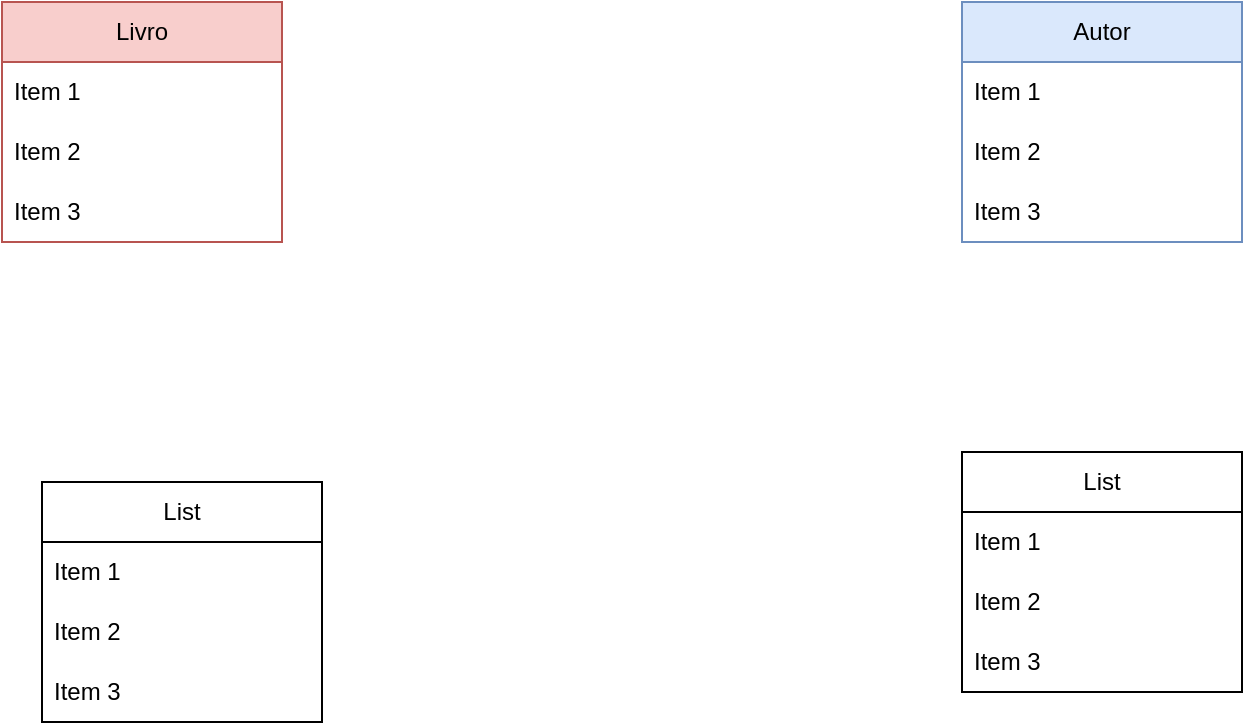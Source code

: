 <mxfile version="23.1.1" type="github">
  <diagram name="Página-1" id="LYTyenL5M_XubSDh9pUi">
    <mxGraphModel dx="1002" dy="569" grid="1" gridSize="10" guides="1" tooltips="1" connect="1" arrows="1" fold="1" page="1" pageScale="1" pageWidth="827" pageHeight="1169" math="0" shadow="0">
      <root>
        <mxCell id="0" />
        <mxCell id="1" parent="0" />
        <mxCell id="Nt8so5vk-myf7H3FsUE5-1" value="Livro" style="swimlane;fontStyle=0;childLayout=stackLayout;horizontal=1;startSize=30;horizontalStack=0;resizeParent=1;resizeParentMax=0;resizeLast=0;collapsible=1;marginBottom=0;whiteSpace=wrap;html=1;fillColor=#f8cecc;strokeColor=#b85450;" vertex="1" parent="1">
          <mxGeometry x="90" y="560" width="140" height="120" as="geometry" />
        </mxCell>
        <mxCell id="Nt8so5vk-myf7H3FsUE5-2" value="Item 1" style="text;strokeColor=none;fillColor=none;align=left;verticalAlign=middle;spacingLeft=4;spacingRight=4;overflow=hidden;points=[[0,0.5],[1,0.5]];portConstraint=eastwest;rotatable=0;whiteSpace=wrap;html=1;" vertex="1" parent="Nt8so5vk-myf7H3FsUE5-1">
          <mxGeometry y="30" width="140" height="30" as="geometry" />
        </mxCell>
        <mxCell id="Nt8so5vk-myf7H3FsUE5-3" value="Item 2" style="text;strokeColor=none;fillColor=none;align=left;verticalAlign=middle;spacingLeft=4;spacingRight=4;overflow=hidden;points=[[0,0.5],[1,0.5]];portConstraint=eastwest;rotatable=0;whiteSpace=wrap;html=1;" vertex="1" parent="Nt8so5vk-myf7H3FsUE5-1">
          <mxGeometry y="60" width="140" height="30" as="geometry" />
        </mxCell>
        <mxCell id="Nt8so5vk-myf7H3FsUE5-4" value="Item 3" style="text;strokeColor=none;fillColor=none;align=left;verticalAlign=middle;spacingLeft=4;spacingRight=4;overflow=hidden;points=[[0,0.5],[1,0.5]];portConstraint=eastwest;rotatable=0;whiteSpace=wrap;html=1;" vertex="1" parent="Nt8so5vk-myf7H3FsUE5-1">
          <mxGeometry y="90" width="140" height="30" as="geometry" />
        </mxCell>
        <mxCell id="Nt8so5vk-myf7H3FsUE5-5" value="Autor" style="swimlane;fontStyle=0;childLayout=stackLayout;horizontal=1;startSize=30;horizontalStack=0;resizeParent=1;resizeParentMax=0;resizeLast=0;collapsible=1;marginBottom=0;whiteSpace=wrap;html=1;fillColor=#dae8fc;strokeColor=#6c8ebf;" vertex="1" parent="1">
          <mxGeometry x="570" y="560" width="140" height="120" as="geometry" />
        </mxCell>
        <mxCell id="Nt8so5vk-myf7H3FsUE5-6" value="Item 1" style="text;strokeColor=none;fillColor=none;align=left;verticalAlign=middle;spacingLeft=4;spacingRight=4;overflow=hidden;points=[[0,0.5],[1,0.5]];portConstraint=eastwest;rotatable=0;whiteSpace=wrap;html=1;" vertex="1" parent="Nt8so5vk-myf7H3FsUE5-5">
          <mxGeometry y="30" width="140" height="30" as="geometry" />
        </mxCell>
        <mxCell id="Nt8so5vk-myf7H3FsUE5-7" value="Item 2" style="text;strokeColor=none;fillColor=none;align=left;verticalAlign=middle;spacingLeft=4;spacingRight=4;overflow=hidden;points=[[0,0.5],[1,0.5]];portConstraint=eastwest;rotatable=0;whiteSpace=wrap;html=1;" vertex="1" parent="Nt8so5vk-myf7H3FsUE5-5">
          <mxGeometry y="60" width="140" height="30" as="geometry" />
        </mxCell>
        <mxCell id="Nt8so5vk-myf7H3FsUE5-8" value="Item 3" style="text;strokeColor=none;fillColor=none;align=left;verticalAlign=middle;spacingLeft=4;spacingRight=4;overflow=hidden;points=[[0,0.5],[1,0.5]];portConstraint=eastwest;rotatable=0;whiteSpace=wrap;html=1;" vertex="1" parent="Nt8so5vk-myf7H3FsUE5-5">
          <mxGeometry y="90" width="140" height="30" as="geometry" />
        </mxCell>
        <mxCell id="Nt8so5vk-myf7H3FsUE5-9" value="List" style="swimlane;fontStyle=0;childLayout=stackLayout;horizontal=1;startSize=30;horizontalStack=0;resizeParent=1;resizeParentMax=0;resizeLast=0;collapsible=1;marginBottom=0;whiteSpace=wrap;html=1;" vertex="1" parent="1">
          <mxGeometry x="110" y="800" width="140" height="120" as="geometry" />
        </mxCell>
        <mxCell id="Nt8so5vk-myf7H3FsUE5-10" value="Item 1" style="text;strokeColor=none;fillColor=none;align=left;verticalAlign=middle;spacingLeft=4;spacingRight=4;overflow=hidden;points=[[0,0.5],[1,0.5]];portConstraint=eastwest;rotatable=0;whiteSpace=wrap;html=1;" vertex="1" parent="Nt8so5vk-myf7H3FsUE5-9">
          <mxGeometry y="30" width="140" height="30" as="geometry" />
        </mxCell>
        <mxCell id="Nt8so5vk-myf7H3FsUE5-11" value="Item 2" style="text;strokeColor=none;fillColor=none;align=left;verticalAlign=middle;spacingLeft=4;spacingRight=4;overflow=hidden;points=[[0,0.5],[1,0.5]];portConstraint=eastwest;rotatable=0;whiteSpace=wrap;html=1;" vertex="1" parent="Nt8so5vk-myf7H3FsUE5-9">
          <mxGeometry y="60" width="140" height="30" as="geometry" />
        </mxCell>
        <mxCell id="Nt8so5vk-myf7H3FsUE5-12" value="Item 3" style="text;strokeColor=none;fillColor=none;align=left;verticalAlign=middle;spacingLeft=4;spacingRight=4;overflow=hidden;points=[[0,0.5],[1,0.5]];portConstraint=eastwest;rotatable=0;whiteSpace=wrap;html=1;" vertex="1" parent="Nt8so5vk-myf7H3FsUE5-9">
          <mxGeometry y="90" width="140" height="30" as="geometry" />
        </mxCell>
        <mxCell id="Nt8so5vk-myf7H3FsUE5-13" value="List" style="swimlane;fontStyle=0;childLayout=stackLayout;horizontal=1;startSize=30;horizontalStack=0;resizeParent=1;resizeParentMax=0;resizeLast=0;collapsible=1;marginBottom=0;whiteSpace=wrap;html=1;" vertex="1" parent="1">
          <mxGeometry x="570" y="785" width="140" height="120" as="geometry" />
        </mxCell>
        <mxCell id="Nt8so5vk-myf7H3FsUE5-14" value="Item 1" style="text;strokeColor=none;fillColor=none;align=left;verticalAlign=middle;spacingLeft=4;spacingRight=4;overflow=hidden;points=[[0,0.5],[1,0.5]];portConstraint=eastwest;rotatable=0;whiteSpace=wrap;html=1;" vertex="1" parent="Nt8so5vk-myf7H3FsUE5-13">
          <mxGeometry y="30" width="140" height="30" as="geometry" />
        </mxCell>
        <mxCell id="Nt8so5vk-myf7H3FsUE5-15" value="Item 2" style="text;strokeColor=none;fillColor=none;align=left;verticalAlign=middle;spacingLeft=4;spacingRight=4;overflow=hidden;points=[[0,0.5],[1,0.5]];portConstraint=eastwest;rotatable=0;whiteSpace=wrap;html=1;" vertex="1" parent="Nt8so5vk-myf7H3FsUE5-13">
          <mxGeometry y="60" width="140" height="30" as="geometry" />
        </mxCell>
        <mxCell id="Nt8so5vk-myf7H3FsUE5-16" value="Item 3" style="text;strokeColor=none;fillColor=none;align=left;verticalAlign=middle;spacingLeft=4;spacingRight=4;overflow=hidden;points=[[0,0.5],[1,0.5]];portConstraint=eastwest;rotatable=0;whiteSpace=wrap;html=1;" vertex="1" parent="Nt8so5vk-myf7H3FsUE5-13">
          <mxGeometry y="90" width="140" height="30" as="geometry" />
        </mxCell>
      </root>
    </mxGraphModel>
  </diagram>
</mxfile>
